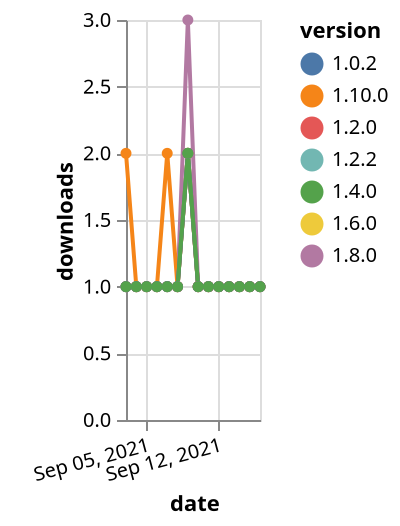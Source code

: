 {"$schema": "https://vega.github.io/schema/vega-lite/v5.json", "description": "A simple bar chart with embedded data.", "data": {"values": [{"date": "2021-09-03", "total": 165, "delta": 1, "version": "1.6.0"}, {"date": "2021-09-04", "total": 166, "delta": 1, "version": "1.6.0"}, {"date": "2021-09-05", "total": 167, "delta": 1, "version": "1.6.0"}, {"date": "2021-09-06", "total": 168, "delta": 1, "version": "1.6.0"}, {"date": "2021-09-07", "total": 169, "delta": 1, "version": "1.6.0"}, {"date": "2021-09-08", "total": 170, "delta": 1, "version": "1.6.0"}, {"date": "2021-09-09", "total": 172, "delta": 2, "version": "1.6.0"}, {"date": "2021-09-10", "total": 173, "delta": 1, "version": "1.6.0"}, {"date": "2021-09-11", "total": 174, "delta": 1, "version": "1.6.0"}, {"date": "2021-09-12", "total": 175, "delta": 1, "version": "1.6.0"}, {"date": "2021-09-13", "total": 176, "delta": 1, "version": "1.6.0"}, {"date": "2021-09-14", "total": 177, "delta": 1, "version": "1.6.0"}, {"date": "2021-09-15", "total": 178, "delta": 1, "version": "1.6.0"}, {"date": "2021-09-16", "total": 179, "delta": 1, "version": "1.6.0"}, {"date": "2021-09-03", "total": 185, "delta": 1, "version": "1.8.0"}, {"date": "2021-09-04", "total": 186, "delta": 1, "version": "1.8.0"}, {"date": "2021-09-05", "total": 187, "delta": 1, "version": "1.8.0"}, {"date": "2021-09-06", "total": 188, "delta": 1, "version": "1.8.0"}, {"date": "2021-09-07", "total": 189, "delta": 1, "version": "1.8.0"}, {"date": "2021-09-08", "total": 190, "delta": 1, "version": "1.8.0"}, {"date": "2021-09-09", "total": 193, "delta": 3, "version": "1.8.0"}, {"date": "2021-09-10", "total": 194, "delta": 1, "version": "1.8.0"}, {"date": "2021-09-11", "total": 195, "delta": 1, "version": "1.8.0"}, {"date": "2021-09-12", "total": 196, "delta": 1, "version": "1.8.0"}, {"date": "2021-09-13", "total": 197, "delta": 1, "version": "1.8.0"}, {"date": "2021-09-14", "total": 198, "delta": 1, "version": "1.8.0"}, {"date": "2021-09-15", "total": 199, "delta": 1, "version": "1.8.0"}, {"date": "2021-09-16", "total": 200, "delta": 1, "version": "1.8.0"}, {"date": "2021-09-03", "total": 126, "delta": 2, "version": "1.10.0"}, {"date": "2021-09-04", "total": 127, "delta": 1, "version": "1.10.0"}, {"date": "2021-09-05", "total": 128, "delta": 1, "version": "1.10.0"}, {"date": "2021-09-06", "total": 129, "delta": 1, "version": "1.10.0"}, {"date": "2021-09-07", "total": 131, "delta": 2, "version": "1.10.0"}, {"date": "2021-09-08", "total": 132, "delta": 1, "version": "1.10.0"}, {"date": "2021-09-09", "total": 134, "delta": 2, "version": "1.10.0"}, {"date": "2021-09-10", "total": 135, "delta": 1, "version": "1.10.0"}, {"date": "2021-09-11", "total": 136, "delta": 1, "version": "1.10.0"}, {"date": "2021-09-12", "total": 137, "delta": 1, "version": "1.10.0"}, {"date": "2021-09-13", "total": 138, "delta": 1, "version": "1.10.0"}, {"date": "2021-09-14", "total": 139, "delta": 1, "version": "1.10.0"}, {"date": "2021-09-15", "total": 140, "delta": 1, "version": "1.10.0"}, {"date": "2021-09-16", "total": 141, "delta": 1, "version": "1.10.0"}, {"date": "2021-09-03", "total": 197, "delta": 1, "version": "1.2.2"}, {"date": "2021-09-04", "total": 198, "delta": 1, "version": "1.2.2"}, {"date": "2021-09-05", "total": 199, "delta": 1, "version": "1.2.2"}, {"date": "2021-09-06", "total": 200, "delta": 1, "version": "1.2.2"}, {"date": "2021-09-07", "total": 201, "delta": 1, "version": "1.2.2"}, {"date": "2021-09-08", "total": 202, "delta": 1, "version": "1.2.2"}, {"date": "2021-09-09", "total": 204, "delta": 2, "version": "1.2.2"}, {"date": "2021-09-10", "total": 205, "delta": 1, "version": "1.2.2"}, {"date": "2021-09-11", "total": 206, "delta": 1, "version": "1.2.2"}, {"date": "2021-09-12", "total": 207, "delta": 1, "version": "1.2.2"}, {"date": "2021-09-13", "total": 208, "delta": 1, "version": "1.2.2"}, {"date": "2021-09-14", "total": 209, "delta": 1, "version": "1.2.2"}, {"date": "2021-09-15", "total": 210, "delta": 1, "version": "1.2.2"}, {"date": "2021-09-16", "total": 211, "delta": 1, "version": "1.2.2"}, {"date": "2021-09-03", "total": 236, "delta": 1, "version": "1.2.0"}, {"date": "2021-09-04", "total": 237, "delta": 1, "version": "1.2.0"}, {"date": "2021-09-05", "total": 238, "delta": 1, "version": "1.2.0"}, {"date": "2021-09-06", "total": 239, "delta": 1, "version": "1.2.0"}, {"date": "2021-09-07", "total": 240, "delta": 1, "version": "1.2.0"}, {"date": "2021-09-08", "total": 241, "delta": 1, "version": "1.2.0"}, {"date": "2021-09-09", "total": 243, "delta": 2, "version": "1.2.0"}, {"date": "2021-09-10", "total": 244, "delta": 1, "version": "1.2.0"}, {"date": "2021-09-11", "total": 245, "delta": 1, "version": "1.2.0"}, {"date": "2021-09-12", "total": 246, "delta": 1, "version": "1.2.0"}, {"date": "2021-09-13", "total": 247, "delta": 1, "version": "1.2.0"}, {"date": "2021-09-14", "total": 248, "delta": 1, "version": "1.2.0"}, {"date": "2021-09-15", "total": 249, "delta": 1, "version": "1.2.0"}, {"date": "2021-09-16", "total": 250, "delta": 1, "version": "1.2.0"}, {"date": "2021-09-03", "total": 239, "delta": 1, "version": "1.0.2"}, {"date": "2021-09-04", "total": 240, "delta": 1, "version": "1.0.2"}, {"date": "2021-09-05", "total": 241, "delta": 1, "version": "1.0.2"}, {"date": "2021-09-06", "total": 242, "delta": 1, "version": "1.0.2"}, {"date": "2021-09-07", "total": 243, "delta": 1, "version": "1.0.2"}, {"date": "2021-09-08", "total": 244, "delta": 1, "version": "1.0.2"}, {"date": "2021-09-09", "total": 246, "delta": 2, "version": "1.0.2"}, {"date": "2021-09-10", "total": 247, "delta": 1, "version": "1.0.2"}, {"date": "2021-09-11", "total": 248, "delta": 1, "version": "1.0.2"}, {"date": "2021-09-12", "total": 249, "delta": 1, "version": "1.0.2"}, {"date": "2021-09-13", "total": 250, "delta": 1, "version": "1.0.2"}, {"date": "2021-09-14", "total": 251, "delta": 1, "version": "1.0.2"}, {"date": "2021-09-15", "total": 252, "delta": 1, "version": "1.0.2"}, {"date": "2021-09-16", "total": 253, "delta": 1, "version": "1.0.2"}, {"date": "2021-09-03", "total": 182, "delta": 1, "version": "1.4.0"}, {"date": "2021-09-04", "total": 183, "delta": 1, "version": "1.4.0"}, {"date": "2021-09-05", "total": 184, "delta": 1, "version": "1.4.0"}, {"date": "2021-09-06", "total": 185, "delta": 1, "version": "1.4.0"}, {"date": "2021-09-07", "total": 186, "delta": 1, "version": "1.4.0"}, {"date": "2021-09-08", "total": 187, "delta": 1, "version": "1.4.0"}, {"date": "2021-09-09", "total": 189, "delta": 2, "version": "1.4.0"}, {"date": "2021-09-10", "total": 190, "delta": 1, "version": "1.4.0"}, {"date": "2021-09-11", "total": 191, "delta": 1, "version": "1.4.0"}, {"date": "2021-09-12", "total": 192, "delta": 1, "version": "1.4.0"}, {"date": "2021-09-13", "total": 193, "delta": 1, "version": "1.4.0"}, {"date": "2021-09-14", "total": 194, "delta": 1, "version": "1.4.0"}, {"date": "2021-09-15", "total": 195, "delta": 1, "version": "1.4.0"}, {"date": "2021-09-16", "total": 196, "delta": 1, "version": "1.4.0"}]}, "width": "container", "mark": {"type": "line", "point": {"filled": true}}, "encoding": {"x": {"field": "date", "type": "temporal", "timeUnit": "yearmonthdate", "title": "date", "axis": {"labelAngle": -15}}, "y": {"field": "delta", "type": "quantitative", "title": "downloads"}, "color": {"field": "version", "type": "nominal"}, "tooltip": {"field": "delta"}}}